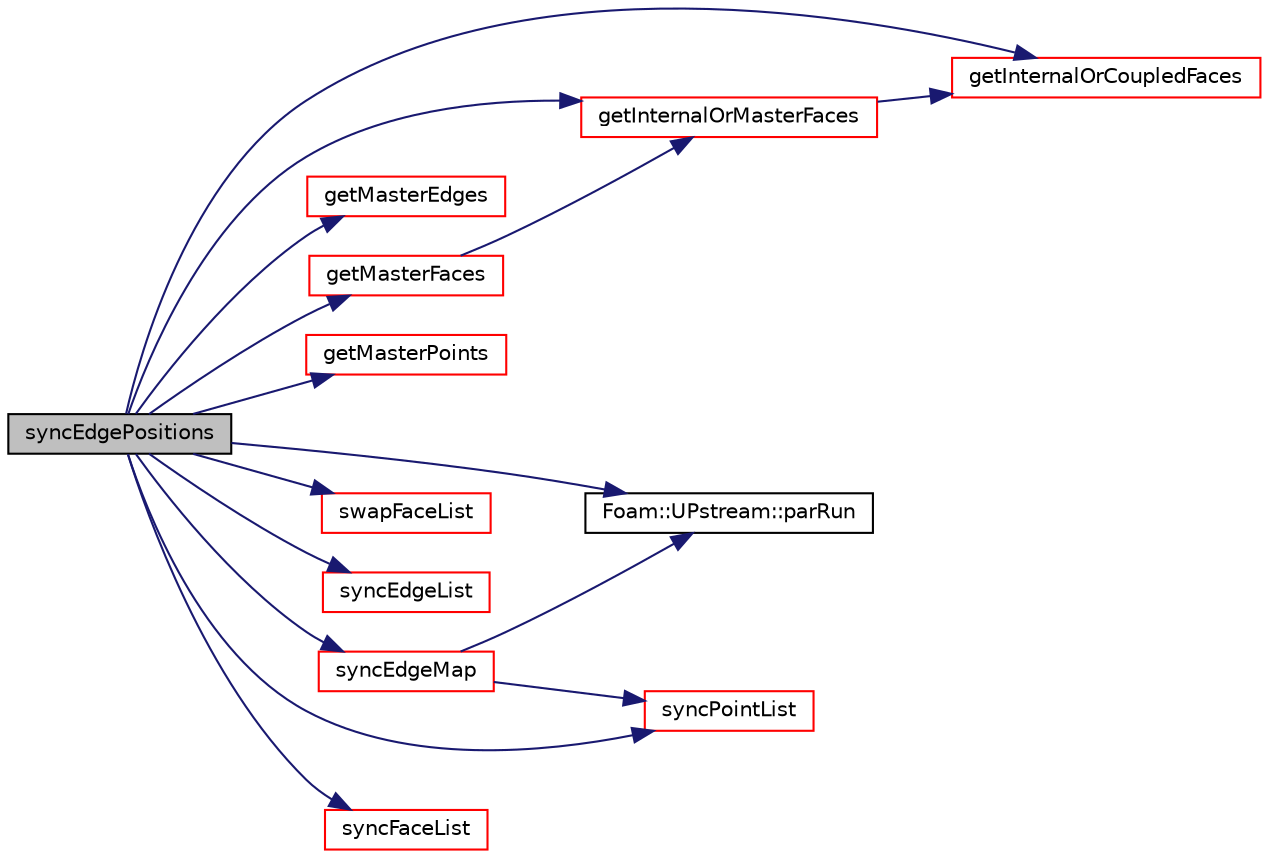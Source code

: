digraph "syncEdgePositions"
{
  bgcolor="transparent";
  edge [fontname="Helvetica",fontsize="10",labelfontname="Helvetica",labelfontsize="10"];
  node [fontname="Helvetica",fontsize="10",shape=record];
  rankdir="LR";
  Node1 [label="syncEdgePositions",height=0.2,width=0.4,color="black", fillcolor="grey75", style="filled", fontcolor="black"];
  Node1 -> Node2 [color="midnightblue",fontsize="10",style="solid",fontname="Helvetica"];
  Node2 [label="getInternalOrCoupledFaces",height=0.2,width=0.4,color="red",URL="$a02634.html#a8fd72dca30a47f2a04181c7be9a8ce84",tooltip="Get per face whether it is internal or coupled. "];
  Node1 -> Node3 [color="midnightblue",fontsize="10",style="solid",fontname="Helvetica"];
  Node3 [label="getInternalOrMasterFaces",height=0.2,width=0.4,color="red",URL="$a02634.html#a974774e844482a638469208c3e1d93b2",tooltip="Get per face whether it is internal or a master of a. "];
  Node3 -> Node2 [color="midnightblue",fontsize="10",style="solid",fontname="Helvetica"];
  Node1 -> Node4 [color="midnightblue",fontsize="10",style="solid",fontname="Helvetica"];
  Node4 [label="getMasterEdges",height=0.2,width=0.4,color="red",URL="$a02634.html#a96d0f41e2ad80738744f967818ff34a2",tooltip="Get per edge whether it is uncoupled or a master of a. "];
  Node1 -> Node5 [color="midnightblue",fontsize="10",style="solid",fontname="Helvetica"];
  Node5 [label="getMasterFaces",height=0.2,width=0.4,color="red",URL="$a02634.html#a46e7fd91866d97d6f21c35b1a892f0c4",tooltip="Get per face whether it is uncoupled or a master of a. "];
  Node5 -> Node3 [color="midnightblue",fontsize="10",style="solid",fontname="Helvetica"];
  Node1 -> Node6 [color="midnightblue",fontsize="10",style="solid",fontname="Helvetica"];
  Node6 [label="getMasterPoints",height=0.2,width=0.4,color="red",URL="$a02634.html#a38f15a35a2b2379333eee9b98b9a1e67",tooltip="Get per point whether it is uncoupled or a master of a. "];
  Node1 -> Node7 [color="midnightblue",fontsize="10",style="solid",fontname="Helvetica"];
  Node7 [label="Foam::UPstream::parRun",height=0.2,width=0.4,color="black",URL="$a02878.html#adbb27f04b5705440fb8b09f278059011",tooltip="Is this a parallel run? "];
  Node1 -> Node8 [color="midnightblue",fontsize="10",style="solid",fontname="Helvetica"];
  Node8 [label="swapFaceList",height=0.2,width=0.4,color="red",URL="$a02634.html#a0a2ccad77335dc7f9439d3933cf109e0",tooltip="Swap coupled face values. "];
  Node1 -> Node9 [color="midnightblue",fontsize="10",style="solid",fontname="Helvetica"];
  Node9 [label="syncEdgeList",height=0.2,width=0.4,color="red",URL="$a02634.html#a5ed3e64d2ef89e3823674727ea1b3d58",tooltip="Synchronize values on all mesh edges. "];
  Node1 -> Node10 [color="midnightblue",fontsize="10",style="solid",fontname="Helvetica"];
  Node10 [label="syncEdgeMap",height=0.2,width=0.4,color="red",URL="$a02634.html#a154ac086463b8d7a0eed8c4539d3ab73",tooltip="Synchronize values on selected edges. "];
  Node10 -> Node7 [color="midnightblue",fontsize="10",style="solid",fontname="Helvetica"];
  Node10 -> Node11 [color="midnightblue",fontsize="10",style="solid",fontname="Helvetica"];
  Node11 [label="syncPointList",height=0.2,width=0.4,color="red",URL="$a02634.html#a197ed77a9101bdfb37253bd3f507c017",tooltip="Synchronize values on all mesh points. "];
  Node1 -> Node12 [color="midnightblue",fontsize="10",style="solid",fontname="Helvetica"];
  Node12 [label="syncFaceList",height=0.2,width=0.4,color="red",URL="$a02634.html#abed40ebf1b90b365509600f5e7b004b7",tooltip="Synchronize values on all mesh faces. "];
  Node1 -> Node11 [color="midnightblue",fontsize="10",style="solid",fontname="Helvetica"];
}
